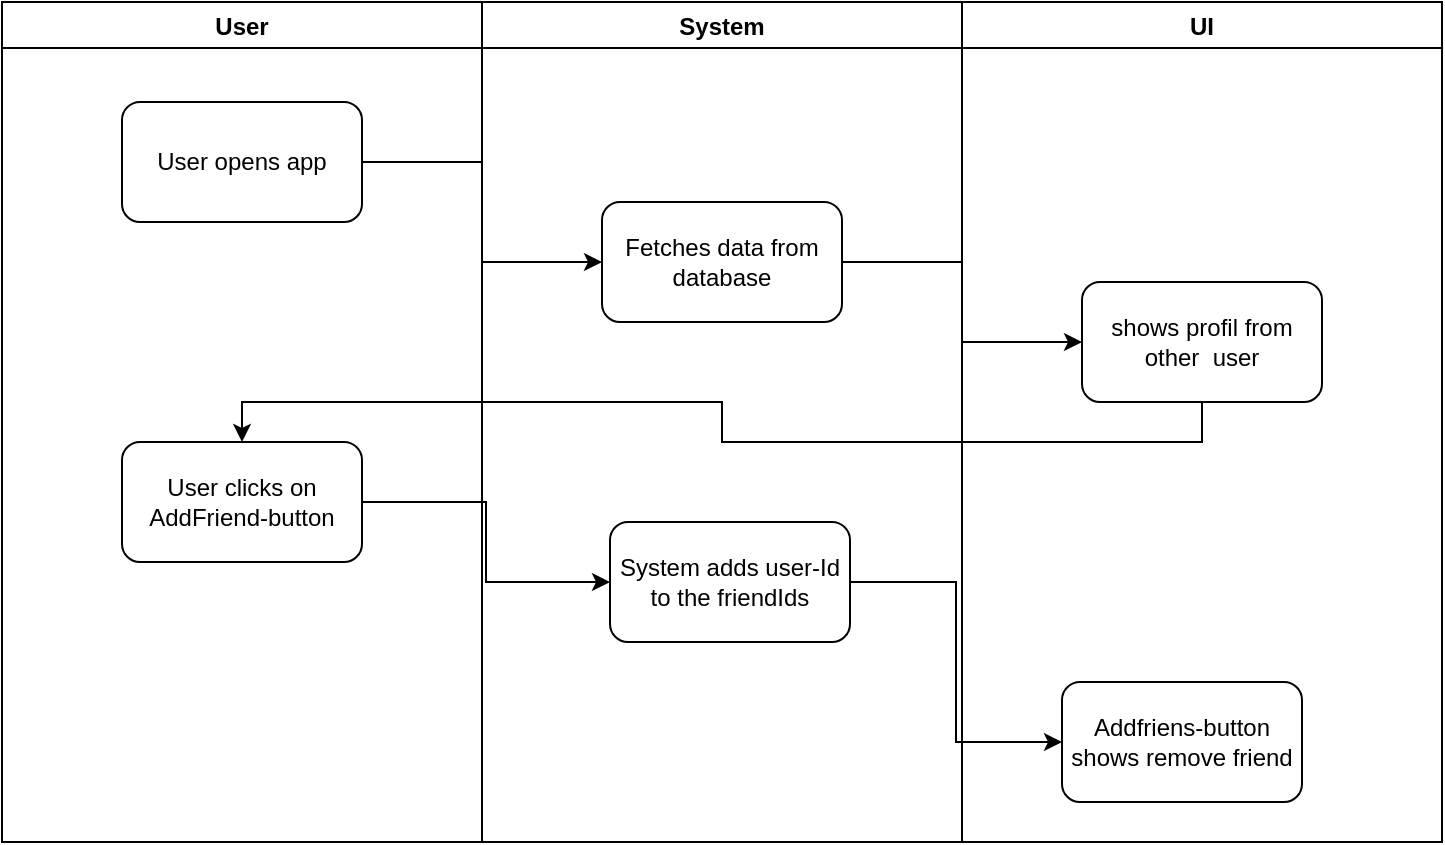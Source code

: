 <mxfile version="14.7.3" type="github">
  <diagram id="mxFwfCJ_ea5rsmRgDolw" name="Page-1">
    <mxGraphModel dx="1422" dy="791" grid="1" gridSize="10" guides="1" tooltips="1" connect="1" arrows="1" fold="1" page="1" pageScale="1" pageWidth="827" pageHeight="1169" math="0" shadow="0">
      <root>
        <mxCell id="0" />
        <mxCell id="1" parent="0" />
        <mxCell id="dgj0BqMtltZGMOPdDaVj-1" value="User" style="swimlane;" vertex="1" parent="1">
          <mxGeometry x="110" y="20" width="240" height="420" as="geometry" />
        </mxCell>
        <mxCell id="dgj0BqMtltZGMOPdDaVj-4" value="User opens app" style="rounded=1;whiteSpace=wrap;html=1;" vertex="1" parent="dgj0BqMtltZGMOPdDaVj-1">
          <mxGeometry x="60" y="50" width="120" height="60" as="geometry" />
        </mxCell>
        <mxCell id="dgj0BqMtltZGMOPdDaVj-9" value="User clicks on AddFriend-button" style="rounded=1;whiteSpace=wrap;html=1;" vertex="1" parent="dgj0BqMtltZGMOPdDaVj-1">
          <mxGeometry x="60" y="220" width="120" height="60" as="geometry" />
        </mxCell>
        <mxCell id="dgj0BqMtltZGMOPdDaVj-2" value="System" style="swimlane;" vertex="1" parent="1">
          <mxGeometry x="350" y="20" width="240" height="420" as="geometry" />
        </mxCell>
        <mxCell id="dgj0BqMtltZGMOPdDaVj-6" value="Fetches data from database" style="rounded=1;whiteSpace=wrap;html=1;" vertex="1" parent="dgj0BqMtltZGMOPdDaVj-2">
          <mxGeometry x="60" y="100" width="120" height="60" as="geometry" />
        </mxCell>
        <mxCell id="dgj0BqMtltZGMOPdDaVj-10" value="System adds user-Id to the friendIds" style="rounded=1;whiteSpace=wrap;html=1;" vertex="1" parent="dgj0BqMtltZGMOPdDaVj-2">
          <mxGeometry x="64" y="260" width="120" height="60" as="geometry" />
        </mxCell>
        <mxCell id="dgj0BqMtltZGMOPdDaVj-3" value="UI" style="swimlane;" vertex="1" parent="1">
          <mxGeometry x="590" y="20" width="240" height="420" as="geometry" />
        </mxCell>
        <mxCell id="dgj0BqMtltZGMOPdDaVj-8" value="shows profil from other&amp;nbsp; user" style="rounded=1;whiteSpace=wrap;html=1;" vertex="1" parent="dgj0BqMtltZGMOPdDaVj-3">
          <mxGeometry x="60" y="140" width="120" height="60" as="geometry" />
        </mxCell>
        <mxCell id="dgj0BqMtltZGMOPdDaVj-12" value="Addfriens-button shows remove friend" style="rounded=1;whiteSpace=wrap;html=1;" vertex="1" parent="dgj0BqMtltZGMOPdDaVj-3">
          <mxGeometry x="50" y="340" width="120" height="60" as="geometry" />
        </mxCell>
        <mxCell id="dgj0BqMtltZGMOPdDaVj-13" style="edgeStyle=orthogonalEdgeStyle;rounded=0;orthogonalLoop=1;jettySize=auto;html=1;exitX=1;exitY=0.5;exitDx=0;exitDy=0;entryX=0;entryY=0.5;entryDx=0;entryDy=0;" edge="1" parent="1" source="dgj0BqMtltZGMOPdDaVj-4" target="dgj0BqMtltZGMOPdDaVj-6">
          <mxGeometry relative="1" as="geometry" />
        </mxCell>
        <mxCell id="dgj0BqMtltZGMOPdDaVj-14" style="edgeStyle=orthogonalEdgeStyle;rounded=0;orthogonalLoop=1;jettySize=auto;html=1;exitX=1;exitY=0.5;exitDx=0;exitDy=0;entryX=0;entryY=0.5;entryDx=0;entryDy=0;" edge="1" parent="1" source="dgj0BqMtltZGMOPdDaVj-6" target="dgj0BqMtltZGMOPdDaVj-8">
          <mxGeometry relative="1" as="geometry" />
        </mxCell>
        <mxCell id="dgj0BqMtltZGMOPdDaVj-15" style="edgeStyle=orthogonalEdgeStyle;rounded=0;orthogonalLoop=1;jettySize=auto;html=1;exitX=0.5;exitY=1;exitDx=0;exitDy=0;entryX=0.5;entryY=0;entryDx=0;entryDy=0;" edge="1" parent="1" source="dgj0BqMtltZGMOPdDaVj-8" target="dgj0BqMtltZGMOPdDaVj-9">
          <mxGeometry relative="1" as="geometry" />
        </mxCell>
        <mxCell id="dgj0BqMtltZGMOPdDaVj-16" style="edgeStyle=orthogonalEdgeStyle;rounded=0;orthogonalLoop=1;jettySize=auto;html=1;exitX=1;exitY=0.5;exitDx=0;exitDy=0;entryX=0;entryY=0.5;entryDx=0;entryDy=0;" edge="1" parent="1" source="dgj0BqMtltZGMOPdDaVj-9" target="dgj0BqMtltZGMOPdDaVj-10">
          <mxGeometry relative="1" as="geometry" />
        </mxCell>
        <mxCell id="dgj0BqMtltZGMOPdDaVj-17" style="edgeStyle=orthogonalEdgeStyle;rounded=0;orthogonalLoop=1;jettySize=auto;html=1;exitX=1;exitY=0.5;exitDx=0;exitDy=0;entryX=0;entryY=0.5;entryDx=0;entryDy=0;" edge="1" parent="1" source="dgj0BqMtltZGMOPdDaVj-10" target="dgj0BqMtltZGMOPdDaVj-12">
          <mxGeometry relative="1" as="geometry" />
        </mxCell>
      </root>
    </mxGraphModel>
  </diagram>
</mxfile>
